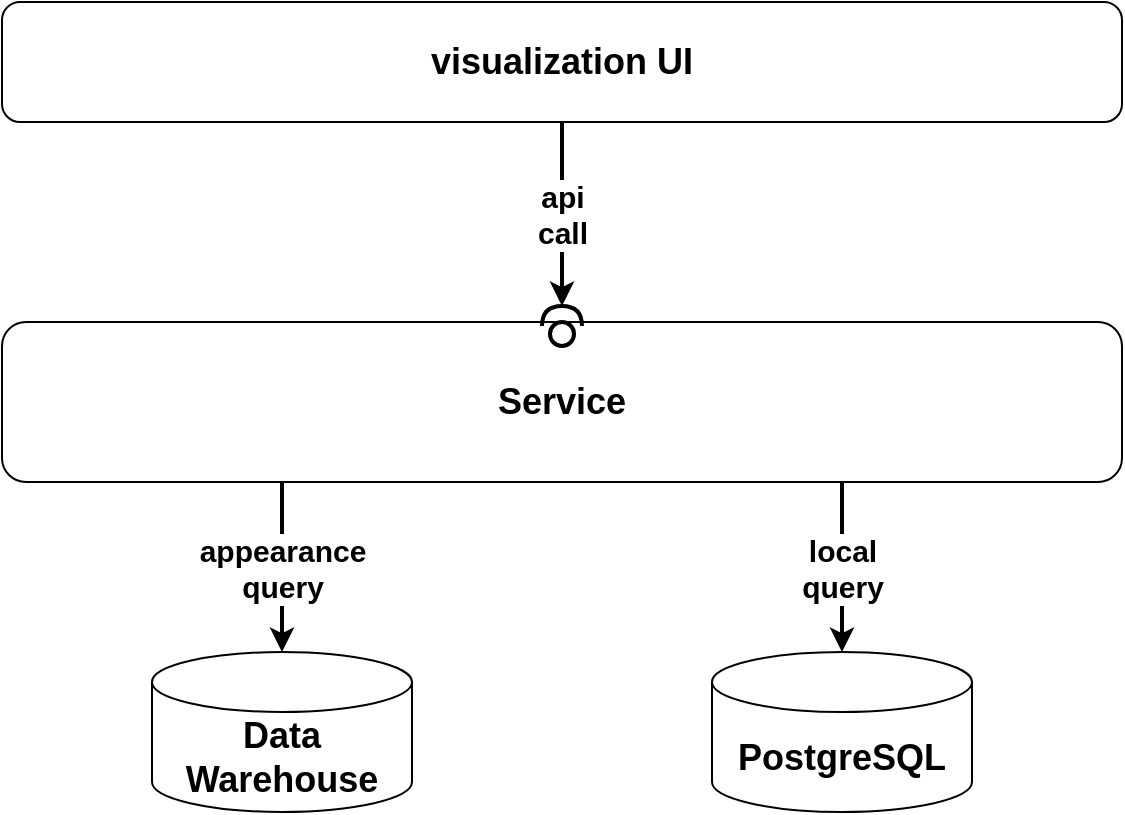 <mxfile version="24.5.1" type="github" pages="6">
  <diagram name="AloudData Architecture" id="Y1wMzlyQhokLqSUriz7b">
    <mxGraphModel dx="1434" dy="754" grid="1" gridSize="10" guides="1" tooltips="1" connect="1" arrows="1" fold="1" page="1" pageScale="1" pageWidth="827" pageHeight="1169" math="0" shadow="0">
      <root>
        <mxCell id="0" />
        <mxCell id="1" parent="0" />
        <mxCell id="FMhfe5v9gaE8zIb7SGGD-5" value="&lt;div&gt;local&lt;br&gt;&lt;/div&gt;&lt;div&gt;query&lt;/div&gt;" style="edgeStyle=orthogonalEdgeStyle;rounded=0;orthogonalLoop=1;jettySize=auto;html=1;exitX=0.75;exitY=1;exitDx=0;exitDy=0;fontSize=15;fontStyle=1;strokeWidth=2;" edge="1" parent="1" source="FMhfe5v9gaE8zIb7SGGD-1" target="FMhfe5v9gaE8zIb7SGGD-4">
          <mxGeometry relative="1" as="geometry" />
        </mxCell>
        <mxCell id="FMhfe5v9gaE8zIb7SGGD-7" value="&lt;div&gt;&lt;span data-slate-fragment=&quot;JTVCJTdCJTIydHlwZSUyMiUzQSUyMnBhcmFncmFwaCUyMiUyQyUyMmNoaWxkcmVuJTIyJTNBJTVCJTdCJTIyaWQlMjIlM0ElMjJ4QnZySkoxS3JCJTIyJTJDJTIycGFyYUlkeCUyMiUzQTAlMkMlMjJzcmMlMjIlM0ElMjJhcHBlYXJhbmNlJTIyJTJDJTIyZHN0JTIyJTNBJTIyJUU1JUE0JTk2JUU4JUIyJThDJTIyJTJDJTIybWV0YWRhdGElMjIlM0ElMjIlMjIlMkMlMjJtZXRhRGF0YSUyMiUzQSU1QiU1RCUyQyUyMnRleHQlMjIlM0ElMjJhcHBlYXJhbmNlJTIyJTdEJTVEJTdEJTVE&quot; style=&quot;white-space: pre;&quot;&gt;appearance&lt;/span&gt;&lt;/div&gt;&lt;div&gt;query&lt;/div&gt;" style="edgeStyle=orthogonalEdgeStyle;rounded=0;orthogonalLoop=1;jettySize=auto;html=1;exitX=0.25;exitY=1;exitDx=0;exitDy=0;fontSize=15;fontStyle=1;strokeWidth=2;" edge="1" parent="1" source="FMhfe5v9gaE8zIb7SGGD-1" target="FMhfe5v9gaE8zIb7SGGD-6">
          <mxGeometry relative="1" as="geometry" />
        </mxCell>
        <mxCell id="FMhfe5v9gaE8zIb7SGGD-1" value="Service" style="rounded=1;whiteSpace=wrap;html=1;fontSize=18;fontStyle=1" vertex="1" parent="1">
          <mxGeometry x="40" y="200" width="560" height="80" as="geometry" />
        </mxCell>
        <mxCell id="FMhfe5v9gaE8zIb7SGGD-3" value="&lt;div style=&quot;font-size: 15px;&quot;&gt;api&lt;/div&gt;&lt;div style=&quot;font-size: 15px;&quot;&gt;call&lt;br style=&quot;font-size: 15px;&quot;&gt;&lt;/div&gt;" style="edgeStyle=orthogonalEdgeStyle;rounded=0;orthogonalLoop=1;jettySize=auto;html=1;exitX=0.5;exitY=1;exitDx=0;exitDy=0;fontSize=15;fontStyle=1;strokeWidth=2;entryX=1;entryY=0.5;entryDx=0;entryDy=0;entryPerimeter=0;" edge="1" parent="1" source="FMhfe5v9gaE8zIb7SGGD-2" target="FMhfe5v9gaE8zIb7SGGD-11">
          <mxGeometry relative="1" as="geometry" />
        </mxCell>
        <mxCell id="FMhfe5v9gaE8zIb7SGGD-2" value="visualization UI" style="rounded=1;whiteSpace=wrap;html=1;fontSize=18;fontStyle=1" vertex="1" parent="1">
          <mxGeometry x="40" y="40" width="560" height="60" as="geometry" />
        </mxCell>
        <mxCell id="FMhfe5v9gaE8zIb7SGGD-4" value="PostgreSQL" style="shape=cylinder3;whiteSpace=wrap;html=1;boundedLbl=1;backgroundOutline=1;size=15;fontSize=18;fontStyle=1" vertex="1" parent="1">
          <mxGeometry x="395" y="365" width="130" height="80" as="geometry" />
        </mxCell>
        <mxCell id="FMhfe5v9gaE8zIb7SGGD-6" value="&lt;div&gt;Data&lt;/div&gt;&lt;div&gt;Warehouse&lt;/div&gt;" style="shape=cylinder3;whiteSpace=wrap;html=1;boundedLbl=1;backgroundOutline=1;size=15;fontSize=18;fontStyle=1" vertex="1" parent="1">
          <mxGeometry x="115" y="365" width="130" height="80" as="geometry" />
        </mxCell>
        <mxCell id="FMhfe5v9gaE8zIb7SGGD-11" value="" style="shape=providedRequiredInterface;html=1;verticalLabelPosition=bottom;sketch=0;rotation=-90;strokeWidth=2;" vertex="1" parent="1">
          <mxGeometry x="310" y="192" width="20" height="20" as="geometry" />
        </mxCell>
      </root>
    </mxGraphModel>
  </diagram>
  <diagram id="gpAQL1EI2oKj0jvnUkY6" name="for-apple">
    <mxGraphModel dx="2261" dy="754" grid="1" gridSize="10" guides="1" tooltips="1" connect="1" arrows="1" fold="1" page="1" pageScale="1" pageWidth="827" pageHeight="1169" math="0" shadow="0">
      <root>
        <mxCell id="0" />
        <mxCell id="1" parent="0" />
        <mxCell id="dRiBHSCzJZWea_XQq5pK-13" value="" style="rounded=0;whiteSpace=wrap;html=1;strokeWidth=2;" vertex="1" parent="1">
          <mxGeometry x="-89" y="430" width="360" height="150" as="geometry" />
        </mxCell>
        <mxCell id="dRiBHSCzJZWea_XQq5pK-1" value="&lt;div&gt;local&lt;br&gt;&lt;/div&gt;&lt;div&gt;query&lt;/div&gt;" style="edgeStyle=orthogonalEdgeStyle;rounded=0;orthogonalLoop=1;jettySize=auto;html=1;exitX=0.75;exitY=1;exitDx=0;exitDy=0;fontSize=15;fontStyle=1;strokeWidth=2;" edge="1" parent="1" source="dRiBHSCzJZWea_XQq5pK-3" target="dRiBHSCzJZWea_XQq5pK-6">
          <mxGeometry relative="1" as="geometry" />
        </mxCell>
        <mxCell id="dRiBHSCzJZWea_XQq5pK-2" value="&lt;div&gt;&lt;span data-slate-fragment=&quot;JTVCJTdCJTIydHlwZSUyMiUzQSUyMnBhcmFncmFwaCUyMiUyQyUyMmNoaWxkcmVuJTIyJTNBJTVCJTdCJTIyaWQlMjIlM0ElMjJ4QnZySkoxS3JCJTIyJTJDJTIycGFyYUlkeCUyMiUzQTAlMkMlMjJzcmMlMjIlM0ElMjJhcHBlYXJhbmNlJTIyJTJDJTIyZHN0JTIyJTNBJTIyJUU1JUE0JTk2JUU4JUIyJThDJTIyJTJDJTIybWV0YWRhdGElMjIlM0ElMjIlMjIlMkMlMjJtZXRhRGF0YSUyMiUzQSU1QiU1RCUyQyUyMnRleHQlMjIlM0ElMjJhcHBlYXJhbmNlJTIyJTdEJTVEJTdEJTVE&quot; style=&quot;white-space: pre;&quot;&gt;appearance&lt;/span&gt;&lt;/div&gt;&lt;div&gt;query&lt;/div&gt;" style="edgeStyle=orthogonalEdgeStyle;rounded=0;orthogonalLoop=1;jettySize=auto;html=1;exitX=0.25;exitY=1;exitDx=0;exitDy=0;fontSize=15;fontStyle=1;strokeWidth=2;entryX=0.5;entryY=0;entryDx=0;entryDy=0;" edge="1" parent="1" source="dRiBHSCzJZWea_XQq5pK-3" target="dRiBHSCzJZWea_XQq5pK-14">
          <mxGeometry relative="1" as="geometry" />
        </mxCell>
        <mxCell id="dRiBHSCzJZWea_XQq5pK-3" value="Service" style="rounded=1;whiteSpace=wrap;html=1;fontSize=18;fontStyle=1;strokeWidth=2;" vertex="1" parent="1">
          <mxGeometry x="-95" y="200" width="740" height="80" as="geometry" />
        </mxCell>
        <mxCell id="dRiBHSCzJZWea_XQq5pK-4" value="&lt;div style=&quot;font-size: 15px;&quot;&gt;api&lt;/div&gt;&lt;div style=&quot;font-size: 15px;&quot;&gt;call&lt;br style=&quot;font-size: 15px;&quot;&gt;&lt;/div&gt;" style="edgeStyle=isometricEdgeStyle;rounded=0;orthogonalLoop=1;jettySize=auto;html=1;exitX=0.5;exitY=1;exitDx=0;exitDy=0;fontSize=15;fontStyle=1;strokeWidth=2;entryX=1;entryY=0.5;entryDx=0;entryDy=0;entryPerimeter=0;elbow=vertical;" edge="1" parent="1" source="dRiBHSCzJZWea_XQq5pK-5" target="dRiBHSCzJZWea_XQq5pK-8">
          <mxGeometry relative="1" as="geometry" />
        </mxCell>
        <mxCell id="dRiBHSCzJZWea_XQq5pK-5" value="AloudData Visualization UI" style="rounded=1;whiteSpace=wrap;html=1;fontSize=18;fontStyle=1;strokeWidth=2;" vertex="1" parent="1">
          <mxGeometry x="-95" y="40" width="335" height="60" as="geometry" />
        </mxCell>
        <mxCell id="dRiBHSCzJZWea_XQq5pK-6" value="PostgreSQL" style="shape=cylinder3;whiteSpace=wrap;html=1;boundedLbl=1;backgroundOutline=1;size=15;fontSize=18;fontStyle=1;strokeWidth=2;" vertex="1" parent="1">
          <mxGeometry x="407" y="489" width="108" height="80" as="geometry" />
        </mxCell>
        <mxCell id="dRiBHSCzJZWea_XQq5pK-7" value="Doris" style="shape=cylinder3;whiteSpace=wrap;html=1;boundedLbl=1;backgroundOutline=1;size=15;fontSize=18;fontStyle=1;strokeWidth=2;" vertex="1" parent="1">
          <mxGeometry x="37" y="489" width="108" height="80" as="geometry" />
        </mxCell>
        <mxCell id="dRiBHSCzJZWea_XQq5pK-8" value="" style="shape=providedRequiredInterface;html=1;verticalLabelPosition=bottom;sketch=0;rotation=-90;strokeWidth=2;" vertex="1" parent="1">
          <mxGeometry x="270" y="192" width="20" height="20" as="geometry" />
        </mxCell>
        <mxCell id="dRiBHSCzJZWea_XQq5pK-9" value="Apple BBI Visualization UI" style="rounded=1;whiteSpace=wrap;html=1;fontSize=18;fontStyle=1;strokeWidth=2;" vertex="1" parent="1">
          <mxGeometry x="310" y="40" width="335" height="60" as="geometry" />
        </mxCell>
        <mxCell id="dRiBHSCzJZWea_XQq5pK-10" value="&lt;div style=&quot;font-size: 15px;&quot;&gt;api&lt;/div&gt;&lt;div style=&quot;font-size: 15px;&quot;&gt;call&lt;br style=&quot;font-size: 15px;&quot;&gt;&lt;/div&gt;" style="rounded=0;orthogonalLoop=1;jettySize=auto;html=1;exitX=0.5;exitY=1;exitDx=0;exitDy=0;entryX=1;entryY=0.5;entryDx=0;entryDy=0;entryPerimeter=0;fontSize=15;fontStyle=1;strokeWidth=2;edgeStyle=isometricEdgeStyle;" edge="1" parent="1" source="dRiBHSCzJZWea_XQq5pK-9" target="dRiBHSCzJZWea_XQq5pK-8">
          <mxGeometry relative="1" as="geometry" />
        </mxCell>
        <mxCell id="dRiBHSCzJZWea_XQq5pK-11" value="&lt;div&gt;ADB-&lt;/div&gt;&lt;div&gt;MySQL&lt;br&gt;&lt;/div&gt;" style="shape=cylinder3;whiteSpace=wrap;html=1;boundedLbl=1;backgroundOutline=1;size=15;fontSize=18;fontStyle=1;strokeWidth=2;" vertex="1" parent="1">
          <mxGeometry x="154" y="489" width="108" height="80" as="geometry" />
        </mxCell>
        <mxCell id="dRiBHSCzJZWea_XQq5pK-12" value="Hive" style="shape=cylinder3;whiteSpace=wrap;html=1;boundedLbl=1;backgroundOutline=1;size=15;fontSize=18;fontStyle=1;strokeWidth=2;" vertex="1" parent="1">
          <mxGeometry x="-80" y="489" width="108" height="80" as="geometry" />
        </mxCell>
        <mxCell id="dRiBHSCzJZWea_XQq5pK-14" value="Data Warehouse" style="rounded=0;whiteSpace=wrap;html=1;strokeWidth=2;fontSize=18;fontStyle=1" vertex="1" parent="1">
          <mxGeometry x="-89" y="430" width="360" height="40" as="geometry" />
        </mxCell>
      </root>
    </mxGraphModel>
  </diagram>
  <diagram id="wJyzd0cyZNhor02n0_BP" name="business-architecture">
    <mxGraphModel dx="2514" dy="2056" grid="1" gridSize="10" guides="1" tooltips="1" connect="1" arrows="1" fold="1" page="1" pageScale="1" pageWidth="827" pageHeight="1169" math="0" shadow="0">
      <root>
        <mxCell id="0" />
        <mxCell id="1" parent="0" />
        <mxCell id="VfAITodiY_IkIiJzmOLr-15" value="&lt;div&gt;Data Warehouse&lt;/div&gt;&lt;div&gt;&lt;br&gt;&lt;/div&gt;&lt;div&gt;&lt;br&gt;&lt;/div&gt;&lt;div&gt;&lt;br&gt;&lt;/div&gt;&lt;div&gt;&lt;br&gt;&lt;/div&gt;" style="rounded=1;whiteSpace=wrap;html=1;fontSize=20;fontStyle=1;strokeWidth=2;" vertex="1" parent="1">
          <mxGeometry y="510" width="1200" height="150" as="geometry" />
        </mxCell>
        <mxCell id="VfAITodiY_IkIiJzmOLr-1" value="&lt;div style=&quot;font-size: 18px;&quot;&gt;ODS&lt;/div&gt;" style="rounded=1;whiteSpace=wrap;html=1;fontStyle=1;fontSize=18;strokeWidth=2;" vertex="1" parent="1">
          <mxGeometry x="10" y="574" width="240" height="60" as="geometry" />
        </mxCell>
        <mxCell id="VfAITodiY_IkIiJzmOLr-2" value="DWD" style="rounded=1;whiteSpace=wrap;html=1;fontStyle=1;fontSize=18;strokeWidth=2;" vertex="1" parent="1">
          <mxGeometry x="323" y="574" width="240" height="60" as="geometry" />
        </mxCell>
        <mxCell id="VfAITodiY_IkIiJzmOLr-3" value="DIM" style="rounded=1;whiteSpace=wrap;html=1;fontStyle=1;fontSize=18;strokeWidth=2;" vertex="1" parent="1">
          <mxGeometry x="637" y="574" width="240" height="60" as="geometry" />
        </mxCell>
        <mxCell id="VfAITodiY_IkIiJzmOLr-4" value="ADS" style="rounded=1;whiteSpace=wrap;html=1;fontStyle=1;fontSize=18;strokeWidth=2;" vertex="1" parent="1">
          <mxGeometry x="950" y="574" width="240" height="60" as="geometry" />
        </mxCell>
        <mxCell id="VfAITodiY_IkIiJzmOLr-16" style="edgeStyle=orthogonalEdgeStyle;rounded=0;orthogonalLoop=1;jettySize=auto;html=1;exitX=0.5;exitY=1;exitDx=0;exitDy=0;strokeWidth=2;" edge="1" parent="1" source="VfAITodiY_IkIiJzmOLr-5" target="VfAITodiY_IkIiJzmOLr-15">
          <mxGeometry relative="1" as="geometry" />
        </mxCell>
        <mxCell id="VfAITodiY_IkIiJzmOLr-5" value="&lt;div&gt;指标平台&lt;/div&gt;&lt;div&gt;&lt;br&gt;&lt;/div&gt;&lt;div&gt;&lt;br&gt;&lt;/div&gt;&lt;div&gt;&lt;br&gt;&lt;/div&gt;&lt;div&gt;&lt;br&gt;&lt;/div&gt;&lt;div&gt;&lt;br&gt;&lt;/div&gt;&lt;div&gt;&lt;br&gt;&lt;/div&gt;&lt;div&gt;&lt;br&gt;&lt;/div&gt;&lt;div&gt;&lt;br&gt;&lt;/div&gt;&lt;div&gt;&lt;br&gt;&lt;/div&gt;&lt;div&gt;&lt;br&gt;&lt;/div&gt;&lt;div&gt;&lt;br&gt;&lt;/div&gt;" style="rounded=1;whiteSpace=wrap;html=1;fontSize=20;fontStyle=1;strokeWidth=2;" vertex="1" parent="1">
          <mxGeometry y="160" width="1200" height="300" as="geometry" />
        </mxCell>
        <mxCell id="VfAITodiY_IkIiJzmOLr-17" style="edgeStyle=orthogonalEdgeStyle;rounded=0;orthogonalLoop=1;jettySize=auto;html=1;exitX=0.25;exitY=0.031;exitDx=0;exitDy=0;exitPerimeter=0;entryX=0.504;entryY=0.997;entryDx=0;entryDy=0;entryPerimeter=0;strokeWidth=2;" edge="1" parent="1" source="VfAITodiY_IkIiJzmOLr-6" target="VfAITodiY_IkIiJzmOLr-7">
          <mxGeometry relative="1" as="geometry" />
        </mxCell>
        <mxCell id="VfAITodiY_IkIiJzmOLr-19" style="edgeStyle=orthogonalEdgeStyle;rounded=0;orthogonalLoop=1;jettySize=auto;html=1;exitX=0.75;exitY=0;exitDx=0;exitDy=0;entryX=0.756;entryY=0.982;entryDx=0;entryDy=0;entryPerimeter=0;strokeWidth=2;" edge="1" parent="1" source="VfAITodiY_IkIiJzmOLr-6" target="VfAITodiY_IkIiJzmOLr-8">
          <mxGeometry relative="1" as="geometry" />
        </mxCell>
        <mxCell id="VfAITodiY_IkIiJzmOLr-6" value="原子指标" style="rounded=1;whiteSpace=wrap;html=1;fontStyle=1;fontSize=18;strokeWidth=2;" vertex="1" parent="1">
          <mxGeometry x="40" y="384" width="1130" height="60" as="geometry" />
        </mxCell>
        <mxCell id="VfAITodiY_IkIiJzmOLr-18" style="edgeStyle=orthogonalEdgeStyle;rounded=0;orthogonalLoop=1;jettySize=auto;html=1;exitX=0.5;exitY=0;exitDx=0;exitDy=0;entryX=0.25;entryY=1;entryDx=0;entryDy=0;strokeWidth=2;" edge="1" parent="1" source="VfAITodiY_IkIiJzmOLr-7" target="VfAITodiY_IkIiJzmOLr-8">
          <mxGeometry relative="1" as="geometry" />
        </mxCell>
        <mxCell id="VfAITodiY_IkIiJzmOLr-7" value="衍生指标" style="rounded=1;whiteSpace=wrap;html=1;fontStyle=1;fontSize=18;strokeWidth=2;" vertex="1" parent="1">
          <mxGeometry x="40" y="293" width="560" height="60" as="geometry" />
        </mxCell>
        <mxCell id="VfAITodiY_IkIiJzmOLr-8" value="复合指标" style="rounded=1;whiteSpace=wrap;html=1;fontStyle=1;fontSize=18;strokeWidth=2;" vertex="1" parent="1">
          <mxGeometry x="40" y="204" width="1120" height="60" as="geometry" />
        </mxCell>
        <mxCell id="VfAITodiY_IkIiJzmOLr-9" value="" style="shape=providedRequiredInterface;html=1;verticalLabelPosition=bottom;sketch=0;fontStyle=1;strokeWidth=2;rotation=-90;" vertex="1" parent="1">
          <mxGeometry x="900" y="150" width="20" height="20" as="geometry" />
        </mxCell>
        <mxCell id="VfAITodiY_IkIiJzmOLr-14" style="edgeStyle=orthogonalEdgeStyle;rounded=0;orthogonalLoop=1;jettySize=auto;html=1;exitX=0.75;exitY=1;exitDx=0;exitDy=0;entryX=0.406;entryY=-0.002;entryDx=0;entryDy=0;entryPerimeter=0;strokeWidth=2;" edge="1" parent="1" source="VfAITodiY_IkIiJzmOLr-10" target="VfAITodiY_IkIiJzmOLr-5">
          <mxGeometry relative="1" as="geometry">
            <mxPoint x="290" y="150" as="targetPoint" />
          </mxGeometry>
        </mxCell>
        <mxCell id="VfAITodiY_IkIiJzmOLr-30" style="edgeStyle=orthogonalEdgeStyle;rounded=0;orthogonalLoop=1;jettySize=auto;html=1;exitX=0.25;exitY=1;exitDx=0;exitDy=0;strokeWidth=2;" edge="1" parent="1" source="VfAITodiY_IkIiJzmOLr-10" target="VfAITodiY_IkIiJzmOLr-25">
          <mxGeometry relative="1" as="geometry" />
        </mxCell>
        <mxCell id="VfAITodiY_IkIiJzmOLr-10" value="数据开发一体化工作台" style="rounded=1;whiteSpace=wrap;html=1;fontSize=18;fontStyle=1;strokeWidth=2;" vertex="1" parent="1">
          <mxGeometry x="-210" y="40" width="790" height="60" as="geometry" />
        </mxCell>
        <mxCell id="VfAITodiY_IkIiJzmOLr-11" value="BBI可视化" style="rounded=1;whiteSpace=wrap;html=1;fontSize=18;fontStyle=1;strokeWidth=2;" vertex="1" parent="1">
          <mxGeometry x="620" y="40" width="580" height="60" as="geometry" />
        </mxCell>
        <mxCell id="VfAITodiY_IkIiJzmOLr-12" style="edgeStyle=orthogonalEdgeStyle;rounded=0;orthogonalLoop=1;jettySize=auto;html=1;exitX=0.5;exitY=1;exitDx=0;exitDy=0;entryX=1;entryY=0.5;entryDx=0;entryDy=0;entryPerimeter=0;strokeWidth=2;" edge="1" parent="1" source="VfAITodiY_IkIiJzmOLr-11" target="VfAITodiY_IkIiJzmOLr-9">
          <mxGeometry relative="1" as="geometry" />
        </mxCell>
        <mxCell id="VfAITodiY_IkIiJzmOLr-20" value="data api" style="text;html=1;align=center;verticalAlign=middle;whiteSpace=wrap;rounded=0;fontStyle=1;fontSize=15;" vertex="1" parent="1">
          <mxGeometry x="880" y="160" width="60" height="30" as="geometry" />
        </mxCell>
        <mxCell id="VfAITodiY_IkIiJzmOLr-22" value="定义原子指标" style="edgeStyle=orthogonalEdgeStyle;rounded=0;orthogonalLoop=1;jettySize=auto;html=1;entryX=0.25;entryY=0;entryDx=0;entryDy=0;strokeWidth=2;exitX=0.5;exitY=1;exitDx=0;exitDy=0;exitPerimeter=0;fontSize=15;fontStyle=1" edge="1" parent="1" source="G3Ur4w1Gr9v_9iZcCO-U-4" target="VfAITodiY_IkIiJzmOLr-10">
          <mxGeometry relative="1" as="geometry" />
        </mxCell>
        <mxCell id="VfAITodiY_IkIiJzmOLr-24" value="使用data api" style="edgeStyle=orthogonalEdgeStyle;rounded=0;orthogonalLoop=1;jettySize=auto;html=1;strokeWidth=2;fontSize=15;fontStyle=1" edge="1" parent="1" source="VfAITodiY_IkIiJzmOLr-23" target="VfAITodiY_IkIiJzmOLr-11">
          <mxGeometry relative="1" as="geometry">
            <Array as="points">
              <mxPoint x="910" y="-10" />
              <mxPoint x="910" y="-10" />
            </Array>
          </mxGeometry>
        </mxCell>
        <mxCell id="VfAITodiY_IkIiJzmOLr-23" value="" style="html=1;verticalLabelPosition=bottom;align=center;labelBackgroundColor=#ffffff;verticalAlign=top;strokeWidth=2;strokeColor=#0080F0;shadow=0;dashed=0;shape=mxgraph.ios7.icons.user;fontSize=15;fontStyle=1" vertex="1" parent="1">
          <mxGeometry x="885" y="-100" width="50" height="50" as="geometry" />
        </mxCell>
        <mxCell id="VfAITodiY_IkIiJzmOLr-25" value="&lt;div&gt;治理平台&lt;/div&gt;&lt;div&gt;&lt;br&gt;&lt;/div&gt;&lt;div&gt;&lt;br&gt;&lt;/div&gt;&lt;div&gt;&lt;br&gt;&lt;/div&gt;&lt;div&gt;&lt;br&gt;&lt;/div&gt;&lt;div&gt;&lt;br&gt;&lt;/div&gt;&lt;div&gt;&lt;br&gt;&lt;/div&gt;&lt;div&gt;&lt;br&gt;&lt;/div&gt;&lt;div&gt;&lt;br&gt;&lt;/div&gt;&lt;div&gt;&lt;br&gt;&lt;/div&gt;&lt;div&gt;&lt;br&gt;&lt;/div&gt;&lt;div&gt;&lt;br&gt;&lt;/div&gt;&lt;div&gt;&lt;br&gt;&lt;/div&gt;&lt;div&gt;&lt;br&gt;&lt;/div&gt;&lt;div&gt;&lt;br&gt;&lt;/div&gt;&lt;div&gt;&lt;br&gt;&lt;/div&gt;&lt;div&gt;&lt;br&gt;&lt;/div&gt;&lt;div&gt;&lt;br&gt;&lt;/div&gt;&lt;div&gt;&lt;br&gt;&lt;/div&gt;" style="rounded=1;whiteSpace=wrap;html=1;fontSize=20;fontStyle=1;strokeWidth=2;" vertex="1" parent="1">
          <mxGeometry x="-210" y="160" width="190" height="500" as="geometry" />
        </mxCell>
        <mxCell id="VfAITodiY_IkIiJzmOLr-26" value="数据血缘" style="rounded=1;whiteSpace=wrap;html=1;fontSize=18;fontStyle=1;strokeWidth=2;" vertex="1" parent="1">
          <mxGeometry x="-175" y="220" width="120" height="60" as="geometry" />
        </mxCell>
        <mxCell id="VfAITodiY_IkIiJzmOLr-27" value="工作流审批" style="rounded=1;whiteSpace=wrap;html=1;fontSize=18;fontStyle=1;strokeWidth=2;" vertex="1" parent="1">
          <mxGeometry x="-175" y="311" width="120" height="60" as="geometry" />
        </mxCell>
        <mxCell id="VfAITodiY_IkIiJzmOLr-29" value="" style="edgeStyle=orthogonalEdgeStyle;rounded=0;orthogonalLoop=1;jettySize=auto;html=1;entryX=0.75;entryY=0;entryDx=0;entryDy=0;strokeWidth=2;exitX=0.5;exitY=1;exitDx=0;exitDy=0;exitPerimeter=0;" edge="1" parent="1" source="G3Ur4w1Gr9v_9iZcCO-U-12" target="VfAITodiY_IkIiJzmOLr-10">
          <mxGeometry relative="1" as="geometry" />
        </mxCell>
        <mxCell id="VfAITodiY_IkIiJzmOLr-31" value="定义衍生指标/复合指标" style="edgeLabel;html=1;align=center;verticalAlign=middle;resizable=0;points=[];fontSize=15;fontStyle=1" vertex="1" connectable="0" parent="VfAITodiY_IkIiJzmOLr-29">
          <mxGeometry x="0.19" y="3" relative="1" as="geometry">
            <mxPoint x="-3" y="-13" as="offset" />
          </mxGeometry>
        </mxCell>
        <mxCell id="At_0TRmNtGW6LftpuIEq-1" value="监控" style="rounded=1;whiteSpace=wrap;html=1;fontSize=18;fontStyle=1;strokeWidth=2;" vertex="1" parent="1">
          <mxGeometry x="-175" y="402" width="120" height="60" as="geometry" />
        </mxCell>
        <mxCell id="G3Ur4w1Gr9v_9iZcCO-U-1" value="质量管理" style="rounded=1;whiteSpace=wrap;html=1;fontSize=18;fontStyle=1;strokeWidth=2;" vertex="1" parent="1">
          <mxGeometry x="-175" y="584" width="120" height="60" as="geometry" />
        </mxCell>
        <mxCell id="G3Ur4w1Gr9v_9iZcCO-U-2" value="服务治理" style="rounded=1;whiteSpace=wrap;html=1;fontSize=18;fontStyle=1;strokeWidth=2;" vertex="1" parent="1">
          <mxGeometry x="-175" y="493" width="120" height="60" as="geometry" />
        </mxCell>
        <mxCell id="G3Ur4w1Gr9v_9iZcCO-U-4" value="" style="verticalLabelPosition=bottom;html=1;verticalAlign=top;align=center;strokeColor=none;fillColor=#00BEF2;shape=mxgraph.azure.user;" vertex="1" parent="1">
          <mxGeometry x="-37.5" y="-110" width="47.5" height="50" as="geometry" />
        </mxCell>
        <mxCell id="G3Ur4w1Gr9v_9iZcCO-U-7" value="BA" style="text;html=1;align=center;verticalAlign=middle;whiteSpace=wrap;rounded=0;fontSize=15;fontStyle=1" vertex="1" parent="1">
          <mxGeometry x="16.25" y="-90" width="23.75" height="30" as="geometry" />
        </mxCell>
        <mxCell id="G3Ur4w1Gr9v_9iZcCO-U-8" value="前端工程师" style="text;html=1;align=left;verticalAlign=middle;whiteSpace=wrap;rounded=0;fontSize=15;fontStyle=1" vertex="1" parent="1">
          <mxGeometry x="935" y="-90" width="85" height="30" as="geometry" />
        </mxCell>
        <mxCell id="G3Ur4w1Gr9v_9iZcCO-U-10" value="&lt;div&gt;BA/Developer/&lt;/div&gt;&lt;div&gt;DA&lt;/div&gt;" style="text;html=1;align=left;verticalAlign=middle;whiteSpace=wrap;rounded=0;fontSize=15;fontStyle=1" vertex="1" parent="1">
          <mxGeometry x="407" y="-90" width="93" height="30" as="geometry" />
        </mxCell>
        <mxCell id="G3Ur4w1Gr9v_9iZcCO-U-12" value="" style="sketch=0;pointerEvents=1;shadow=0;dashed=0;html=1;strokeColor=none;labelPosition=center;verticalLabelPosition=bottom;verticalAlign=top;align=center;fillColor=#505050;shape=mxgraph.mscae.intune.user_group" vertex="1" parent="1">
          <mxGeometry x="357" y="-97" width="50" height="45" as="geometry" />
        </mxCell>
      </root>
    </mxGraphModel>
  </diagram>
  <diagram id="-vtlbkZHjJ8eP5Rtmcno" name="system-architecture">
    <mxGraphModel grid="1" page="1" gridSize="10" guides="1" tooltips="1" connect="1" arrows="1" fold="1" pageScale="1" pageWidth="827" pageHeight="1169" math="0" shadow="0">
      <root>
        <mxCell id="0" />
        <mxCell id="1" parent="0" />
        <mxCell id="XqlFGHRIySbUDR5XRxLz-1" value="&lt;div style=&quot;font-size: 20px;&quot;&gt;指标平台&lt;/div&gt;&lt;div style=&quot;font-size: 20px;&quot;&gt;&lt;br style=&quot;font-size: 20px;&quot;&gt;&lt;/div&gt;&lt;div style=&quot;font-size: 20px;&quot;&gt;&lt;br style=&quot;font-size: 20px;&quot;&gt;&lt;/div&gt;&lt;div style=&quot;font-size: 20px;&quot;&gt;&lt;br&gt;&lt;/div&gt;&lt;div style=&quot;font-size: 20px;&quot;&gt;&lt;br&gt;&lt;/div&gt;&lt;div style=&quot;font-size: 20px;&quot;&gt;&lt;br&gt;&lt;/div&gt;&lt;div style=&quot;font-size: 20px;&quot;&gt;&lt;br&gt;&lt;/div&gt;&lt;div style=&quot;font-size: 20px;&quot;&gt;&lt;br&gt;&lt;/div&gt;&lt;div style=&quot;font-size: 20px;&quot;&gt;&lt;br&gt;&lt;/div&gt;&lt;div style=&quot;font-size: 20px;&quot;&gt;&lt;br style=&quot;font-size: 20px;&quot;&gt;&lt;/div&gt;" style="rounded=0;whiteSpace=wrap;html=1;strokeWidth=2;dashed=1;fontSize=20;fontStyle=1" vertex="1" parent="1">
          <mxGeometry y="80" width="880" height="270" as="geometry" />
        </mxCell>
        <mxCell id="XqlFGHRIySbUDR5XRxLz-2" value="&lt;div&gt;Data Warehouse&lt;br&gt;&lt;/div&gt;&lt;div&gt;&lt;br&gt;&lt;/div&gt;&lt;div&gt;&lt;br&gt;&lt;/div&gt;&lt;div&gt;&lt;br&gt;&lt;/div&gt;&lt;div&gt;&lt;br&gt;&lt;/div&gt;&lt;div&gt;&lt;br&gt;&lt;/div&gt;" style="rounded=0;whiteSpace=wrap;html=1;strokeWidth=2;dashed=1;fontSize=20;fontStyle=1" vertex="1" parent="1">
          <mxGeometry y="400" width="510" height="160" as="geometry" />
        </mxCell>
        <mxCell id="XqlFGHRIySbUDR5XRxLz-3" value="&lt;div&gt;DB&lt;/div&gt;&lt;div&gt;&lt;br&gt;&lt;/div&gt;&lt;div&gt;&lt;br&gt;&lt;/div&gt;&lt;div&gt;&lt;br&gt;&lt;/div&gt;&lt;div&gt;&lt;br&gt;&lt;/div&gt;&lt;div&gt;&lt;br&gt;&lt;/div&gt;" style="rounded=0;whiteSpace=wrap;html=1;strokeWidth=2;dashed=1;fontSize=20;fontStyle=1" vertex="1" parent="1">
          <mxGeometry x="520" y="400" width="280" height="160" as="geometry" />
        </mxCell>
        <mxCell id="XqlFGHRIySbUDR5XRxLz-4" value="MySQL-Master" style="strokeWidth=2;html=1;shape=mxgraph.flowchart.database;whiteSpace=wrap;fontSize=15;fontStyle=1" vertex="1" parent="1">
          <mxGeometry x="530" y="460" width="122" height="80" as="geometry" />
        </mxCell>
        <mxCell id="XqlFGHRIySbUDR5XRxLz-5" value="FE-Leader" style="rounded=1;whiteSpace=wrap;html=1;strokeWidth=2;fontSize=15;fontStyle=1" vertex="1" parent="1">
          <mxGeometry x="10" y="452" width="150" height="40" as="geometry" />
        </mxCell>
        <mxCell id="XqlFGHRIySbUDR5XRxLz-6" value="FE-Follower" style="rounded=1;whiteSpace=wrap;html=1;strokeWidth=2;fontSize=15;fontStyle=1" vertex="1" parent="1">
          <mxGeometry x="180" y="452" width="150" height="40" as="geometry" />
        </mxCell>
        <mxCell id="XqlFGHRIySbUDR5XRxLz-7" value="FE-Follower" style="rounded=1;whiteSpace=wrap;html=1;strokeWidth=2;fontSize=15;fontStyle=1" vertex="1" parent="1">
          <mxGeometry x="350" y="452" width="150" height="40" as="geometry" />
        </mxCell>
        <mxCell id="XqlFGHRIySbUDR5XRxLz-8" value="BE" style="rounded=1;whiteSpace=wrap;html=1;strokeWidth=2;fontSize=15;fontStyle=1" vertex="1" parent="1">
          <mxGeometry x="10" y="510" width="150" height="40" as="geometry" />
        </mxCell>
        <mxCell id="XqlFGHRIySbUDR5XRxLz-9" value="BE" style="rounded=1;whiteSpace=wrap;html=1;strokeWidth=2;fontSize=15;fontStyle=1" vertex="1" parent="1">
          <mxGeometry x="180" y="510" width="150" height="40" as="geometry" />
        </mxCell>
        <mxCell id="XqlFGHRIySbUDR5XRxLz-10" value="BE" style="rounded=1;whiteSpace=wrap;html=1;strokeWidth=2;fontSize=15;fontStyle=1" vertex="1" parent="1">
          <mxGeometry x="350" y="510" width="150" height="40" as="geometry" />
        </mxCell>
        <mxCell id="XqlFGHRIySbUDR5XRxLz-11" value="MySQL-Slave" style="strokeWidth=2;html=1;shape=mxgraph.flowchart.database;whiteSpace=wrap;fontSize=15;fontStyle=1" vertex="1" parent="1">
          <mxGeometry x="670" y="460" width="122" height="80" as="geometry" />
        </mxCell>
        <mxCell id="XqlFGHRIySbUDR5XRxLz-12" value="&lt;div&gt;治理平台&lt;/div&gt;&lt;div&gt;&lt;br&gt;&lt;/div&gt;&lt;div&gt;&lt;br&gt;&lt;/div&gt;&lt;div&gt;&lt;br&gt;&lt;/div&gt;&lt;div&gt;&lt;br&gt;&lt;/div&gt;&lt;div&gt;&lt;br&gt;&lt;/div&gt;&lt;div&gt;&lt;br&gt;&lt;/div&gt;&lt;div&gt;&lt;br&gt;&lt;/div&gt;&lt;div&gt;&lt;br&gt;&lt;/div&gt;&lt;div&gt;&lt;br&gt;&lt;/div&gt;&lt;div&gt;&lt;br&gt;&lt;/div&gt;&lt;div&gt;&lt;br&gt;&lt;/div&gt;&lt;div&gt;&lt;br&gt;&lt;/div&gt;&lt;div&gt;&lt;br&gt;&lt;/div&gt;&lt;div&gt;&lt;br&gt;&lt;/div&gt;&lt;div&gt;&lt;br&gt;&lt;/div&gt;&lt;div style=&quot;font-size: 20px;&quot;&gt;&lt;br style=&quot;font-size: 20px;&quot;&gt;&lt;/div&gt;&lt;div style=&quot;font-size: 20px;&quot;&gt;&lt;br style=&quot;font-size: 20px;&quot;&gt;&lt;/div&gt;&lt;div style=&quot;font-size: 20px;&quot;&gt;&lt;br style=&quot;font-size: 20px;&quot;&gt;&lt;/div&gt;" style="rounded=0;whiteSpace=wrap;html=1;strokeWidth=2;dashed=1;fontSize=20;fontStyle=1" vertex="1" parent="1">
          <mxGeometry x="-232" y="80" width="172" height="480" as="geometry" />
        </mxCell>
        <mxCell id="XqlFGHRIySbUDR5XRxLz-13" value="监控告警" style="rounded=1;whiteSpace=wrap;html=1;strokeWidth=2;fontSize=15;fontStyle=1" vertex="1" parent="1">
          <mxGeometry x="-222" y="140" width="150" height="50" as="geometry" />
        </mxCell>
        <mxCell id="XqlFGHRIySbUDR5XRxLz-14" value="数据血缘" style="rounded=1;whiteSpace=wrap;html=1;strokeWidth=2;fontSize=15;fontStyle=1" vertex="1" parent="1">
          <mxGeometry x="-222" y="257" width="150" height="50" as="geometry" />
        </mxCell>
        <mxCell id="XqlFGHRIySbUDR5XRxLz-15" value="服务治理" style="rounded=1;whiteSpace=wrap;html=1;strokeWidth=2;fontSize=15;fontStyle=1" vertex="1" parent="1">
          <mxGeometry x="-222" y="373" width="150" height="50" as="geometry" />
        </mxCell>
        <mxCell id="XqlFGHRIySbUDR5XRxLz-16" value="质量管理" style="rounded=1;whiteSpace=wrap;html=1;strokeWidth=2;fontSize=15;fontStyle=1" vertex="1" parent="1">
          <mxGeometry x="-222" y="490" width="150" height="50" as="geometry" />
        </mxCell>
        <mxCell id="XqlFGHRIySbUDR5XRxLz-17" value="" style="html=1;shadow=0;dashed=0;align=center;verticalAlign=middle;shape=mxgraph.arrows2.twoWayArrow;dy=0.77;dx=14.25;rotation=90;strokeWidth=2;" vertex="1" parent="1">
          <mxGeometry x="226.75" y="372" width="36.25" height="16.25" as="geometry" />
        </mxCell>
        <mxCell id="XqlFGHRIySbUDR5XRxLz-18" value="" style="html=1;shadow=0;dashed=0;align=center;verticalAlign=middle;shape=mxgraph.arrows2.twoWayArrow;dy=0.77;dx=14.25;rotation=90;strokeWidth=2;" vertex="1" parent="1">
          <mxGeometry x="633.75" y="372" width="36.25" height="16.25" as="geometry" />
        </mxCell>
        <mxCell id="XqlFGHRIySbUDR5XRxLz-19" value="" style="html=1;shadow=0;dashed=0;align=center;verticalAlign=middle;shape=mxgraph.arrows2.twoWayArrow;dy=0.77;dx=14.25;rotation=-180;strokeWidth=2;" vertex="1" parent="1">
          <mxGeometry x="-50" y="463.87" width="36.25" height="16.25" as="geometry" />
        </mxCell>
        <mxCell id="XqlFGHRIySbUDR5XRxLz-20" value="" style="html=1;shadow=0;dashed=0;align=center;verticalAlign=middle;shape=mxgraph.arrows2.twoWayArrow;dy=0.77;dx=14.25;rotation=-180;strokeWidth=2;" vertex="1" parent="1">
          <mxGeometry x="-50" y="239.87" width="36.25" height="16.25" as="geometry" />
        </mxCell>
        <mxCell id="XqlFGHRIySbUDR5XRxLz-21" style="edgeStyle=orthogonalEdgeStyle;rounded=0;orthogonalLoop=1;jettySize=auto;html=1;exitX=0.122;exitY=1.001;exitDx=0;exitDy=0;entryX=0.488;entryY=-0.002;entryDx=0;entryDy=0;strokeWidth=2;exitPerimeter=0;entryPerimeter=0;" edge="1" parent="1" source="XqlFGHRIySbUDR5XRxLz-22" target="XqlFGHRIySbUDR5XRxLz-12">
          <mxGeometry relative="1" as="geometry" />
        </mxCell>
        <mxCell id="XqlFGHRIySbUDR5XRxLz-22" value="&lt;div&gt;一体化工作平台&lt;/div&gt;&lt;div&gt;&lt;br&gt;&lt;/div&gt;&lt;div&gt;&lt;br&gt;&lt;/div&gt;&lt;div&gt;&lt;br&gt;&lt;/div&gt;" style="rounded=0;whiteSpace=wrap;html=1;strokeWidth=2;dashed=1;fontSize=20;fontStyle=1" vertex="1" parent="1">
          <mxGeometry x="-232" y="-104" width="742" height="120" as="geometry" />
        </mxCell>
        <mxCell id="XqlFGHRIySbUDR5XRxLz-23" value="指标定义" style="rounded=1;whiteSpace=wrap;html=1;strokeWidth=2;fontSize=15;fontStyle=1" vertex="1" parent="1">
          <mxGeometry x="-217" y="-49" width="150" height="50" as="geometry" />
        </mxCell>
        <mxCell id="XqlFGHRIySbUDR5XRxLz-24" value="指标监控" style="rounded=1;whiteSpace=wrap;html=1;strokeWidth=2;fontSize=15;fontStyle=1" vertex="1" parent="1">
          <mxGeometry x="154" y="-49" width="150" height="50" as="geometry" />
        </mxCell>
        <mxCell id="XqlFGHRIySbUDR5XRxLz-25" value="&lt;div&gt;BBI可视化&lt;/div&gt;&lt;div&gt;&lt;br&gt;&lt;/div&gt;&lt;div&gt;&lt;br&gt;&lt;/div&gt;&lt;div&gt;&lt;br&gt;&lt;/div&gt;" style="rounded=0;whiteSpace=wrap;html=1;strokeWidth=2;dashed=1;fontSize=20;fontStyle=1" vertex="1" parent="1">
          <mxGeometry x="530" y="-104" width="350" height="120" as="geometry" />
        </mxCell>
        <mxCell id="XqlFGHRIySbUDR5XRxLz-26" value="UI开发" style="rounded=1;whiteSpace=wrap;html=1;strokeWidth=2;fontSize=15;fontStyle=1" vertex="1" parent="1">
          <mxGeometry x="543" y="-49" width="150" height="50" as="geometry" />
        </mxCell>
        <mxCell id="XqlFGHRIySbUDR5XRxLz-27" value="使用指标Api" style="rounded=1;whiteSpace=wrap;html=1;strokeWidth=2;fontSize=15;fontStyle=1" vertex="1" parent="1">
          <mxGeometry x="716" y="-49" width="150" height="50" as="geometry" />
        </mxCell>
        <mxCell id="XqlFGHRIySbUDR5XRxLz-28" value="" style="shape=providedRequiredInterface;html=1;verticalLabelPosition=bottom;sketch=0;rotation=-90;strokeWidth=2;" vertex="1" parent="1">
          <mxGeometry x="695" y="70" width="20" height="20" as="geometry" />
        </mxCell>
        <mxCell id="XqlFGHRIySbUDR5XRxLz-29" value="api调用" style="edgeStyle=orthogonalEdgeStyle;rounded=0;orthogonalLoop=1;jettySize=auto;html=1;exitX=0.5;exitY=1;exitDx=0;exitDy=0;entryX=1;entryY=0.5;entryDx=0;entryDy=0;entryPerimeter=0;strokeWidth=2;fontSize=15;fontStyle=1" edge="1" parent="1" source="XqlFGHRIySbUDR5XRxLz-25" target="XqlFGHRIySbUDR5XRxLz-28">
          <mxGeometry relative="1" as="geometry" />
        </mxCell>
        <mxCell id="XqlFGHRIySbUDR5XRxLz-30" style="edgeStyle=orthogonalEdgeStyle;rounded=0;orthogonalLoop=1;jettySize=auto;html=1;exitX=0.75;exitY=1;exitDx=0;exitDy=0;entryX=0.358;entryY=0.005;entryDx=0;entryDy=0;entryPerimeter=0;strokeWidth=2;" edge="1" parent="1" source="XqlFGHRIySbUDR5XRxLz-22" target="XqlFGHRIySbUDR5XRxLz-1">
          <mxGeometry relative="1" as="geometry" />
        </mxCell>
        <mxCell id="XqlFGHRIySbUDR5XRxLz-31" value="指标管理" style="rounded=1;whiteSpace=wrap;html=1;strokeWidth=2;fontSize=15;fontStyle=1" vertex="1" parent="1">
          <mxGeometry x="-32" y="-49" width="150" height="50" as="geometry" />
        </mxCell>
        <mxCell id="XqlFGHRIySbUDR5XRxLz-32" value="指标加速" style="rounded=1;whiteSpace=wrap;html=1;strokeWidth=2;fontSize=15;fontStyle=1" vertex="1" parent="1">
          <mxGeometry x="339" y="-49" width="150" height="50" as="geometry" />
        </mxCell>
        <mxCell id="XqlFGHRIySbUDR5XRxLz-33" value="&lt;div&gt;定义/管理&lt;/div&gt;&lt;div&gt;原子指标&lt;/div&gt;" style="edgeStyle=orthogonalEdgeStyle;rounded=0;orthogonalLoop=1;jettySize=auto;html=1;entryX=0.25;entryY=0;entryDx=0;entryDy=0;strokeWidth=2;exitX=0.5;exitY=1;exitDx=0;exitDy=0;exitPerimeter=0;fontSize=15;fontStyle=1" edge="1" parent="1" source="XqlFGHRIySbUDR5XRxLz-38">
          <mxGeometry relative="1" as="geometry">
            <mxPoint x="-154.5" y="-104" as="targetPoint" />
          </mxGeometry>
        </mxCell>
        <mxCell id="XqlFGHRIySbUDR5XRxLz-34" value="使用data api" style="edgeStyle=orthogonalEdgeStyle;rounded=0;orthogonalLoop=1;jettySize=auto;html=1;strokeWidth=2;fontSize=15;fontStyle=1" edge="1" parent="1" source="XqlFGHRIySbUDR5XRxLz-35">
          <mxGeometry relative="1" as="geometry">
            <mxPoint x="695" y="-104" as="targetPoint" />
            <Array as="points">
              <mxPoint x="695" y="-154" />
              <mxPoint x="695" y="-154" />
            </Array>
          </mxGeometry>
        </mxCell>
        <mxCell id="XqlFGHRIySbUDR5XRxLz-35" value="" style="html=1;verticalLabelPosition=bottom;align=center;labelBackgroundColor=#ffffff;verticalAlign=top;strokeWidth=2;strokeColor=#0080F0;shadow=0;dashed=0;shape=mxgraph.ios7.icons.user;fontSize=15;fontStyle=1" vertex="1" parent="1">
          <mxGeometry x="670" y="-244" width="50" height="50" as="geometry" />
        </mxCell>
        <mxCell id="XqlFGHRIySbUDR5XRxLz-36" value="" style="edgeStyle=orthogonalEdgeStyle;rounded=0;orthogonalLoop=1;jettySize=auto;html=1;entryX=0.75;entryY=0;entryDx=0;entryDy=0;strokeWidth=2;exitX=0.5;exitY=1;exitDx=0;exitDy=0;exitPerimeter=0;" edge="1" parent="1" source="XqlFGHRIySbUDR5XRxLz-42">
          <mxGeometry relative="1" as="geometry">
            <mxPoint x="239.5" y="-104" as="targetPoint" />
          </mxGeometry>
        </mxCell>
        <mxCell id="XqlFGHRIySbUDR5XRxLz-37" value="定义衍生指标/复合指标" style="edgeLabel;html=1;align=center;verticalAlign=middle;resizable=0;points=[];fontSize=15;fontStyle=1" vertex="1" connectable="0" parent="XqlFGHRIySbUDR5XRxLz-36">
          <mxGeometry x="0.19" y="3" relative="1" as="geometry">
            <mxPoint x="-3" y="-13" as="offset" />
          </mxGeometry>
        </mxCell>
        <mxCell id="XqlFGHRIySbUDR5XRxLz-38" value="" style="verticalLabelPosition=bottom;html=1;verticalAlign=top;align=center;strokeColor=none;fillColor=#00BEF2;shape=mxgraph.azure.user;" vertex="1" parent="1">
          <mxGeometry x="-180" y="-254" width="47.5" height="50" as="geometry" />
        </mxCell>
        <mxCell id="XqlFGHRIySbUDR5XRxLz-39" value="BA" style="text;html=1;align=center;verticalAlign=middle;whiteSpace=wrap;rounded=0;fontSize=15;fontStyle=1" vertex="1" parent="1">
          <mxGeometry x="-126.25" y="-234" width="23.75" height="30" as="geometry" />
        </mxCell>
        <mxCell id="XqlFGHRIySbUDR5XRxLz-40" value="前端工程师" style="text;html=1;align=left;verticalAlign=middle;whiteSpace=wrap;rounded=0;fontSize=15;fontStyle=1" vertex="1" parent="1">
          <mxGeometry x="720" y="-234" width="85" height="30" as="geometry" />
        </mxCell>
        <mxCell id="XqlFGHRIySbUDR5XRxLz-41" value="&lt;div&gt;BA/Developer/&lt;/div&gt;&lt;div&gt;DA&lt;/div&gt;" style="text;html=1;align=left;verticalAlign=middle;whiteSpace=wrap;rounded=0;fontSize=15;fontStyle=1" vertex="1" parent="1">
          <mxGeometry x="264.5" y="-234" width="93" height="30" as="geometry" />
        </mxCell>
        <mxCell id="XqlFGHRIySbUDR5XRxLz-42" value="" style="sketch=0;pointerEvents=1;shadow=0;dashed=0;html=1;strokeColor=none;labelPosition=center;verticalLabelPosition=bottom;verticalAlign=top;align=center;fillColor=#505050;shape=mxgraph.mscae.intune.user_group" vertex="1" parent="1">
          <mxGeometry x="214.5" y="-241" width="50" height="40" as="geometry" />
        </mxCell>
        <mxCell id="XqlFGHRIySbUDR5XRxLz-43" value="语义引擎" style="rounded=1;whiteSpace=wrap;html=1;strokeWidth=2;fontSize=15;fontStyle=1" vertex="1" parent="1">
          <mxGeometry x="10" y="290" width="860" height="50" as="geometry" />
        </mxCell>
        <mxCell id="XqlFGHRIySbUDR5XRxLz-44" value="SqlLineage" style="rounded=1;whiteSpace=wrap;html=1;strokeWidth=2;fontSize=18;fontStyle=1" vertex="1" parent="1">
          <mxGeometry x="-80" y="720" width="860" height="110" as="geometry" />
        </mxCell>
        <mxCell id="XqlFGHRIySbUDR5XRxLz-45" value="&lt;div&gt;Database&lt;br&gt;&lt;/div&gt;&lt;div&gt;&lt;br&gt;&lt;/div&gt;&lt;div&gt;&lt;br&gt;&lt;/div&gt;&lt;div&gt;&lt;br&gt;&lt;/div&gt;&lt;div&gt;&lt;br&gt;&lt;/div&gt;&lt;div&gt;&lt;br&gt;&lt;/div&gt;" style="rounded=0;whiteSpace=wrap;html=1;strokeWidth=2;dashed=1;fontSize=20;fontStyle=1" vertex="1" parent="1">
          <mxGeometry x="-80" y="920" width="860" height="160" as="geometry" />
        </mxCell>
        <mxCell id="XqlFGHRIySbUDR5XRxLz-46" value="5.生成" style="html=1;shadow=0;dashed=0;align=center;verticalAlign=middle;shape=mxgraph.arrows2.arrow;dy=0.6;dx=40;notch=0;strokeWidth=2;fontSize=15;fontStyle=1" vertex="1" parent="1">
          <mxGeometry x="532" y="1433" width="120" height="40" as="geometry" />
        </mxCell>
        <mxCell id="XqlFGHRIySbUDR5XRxLz-47" value="SqlLineage" style="rounded=1;whiteSpace=wrap;html=1;strokeWidth=2;fontSize=18;fontStyle=1" vertex="1" parent="1">
          <mxGeometry x="-178" y="1410" width="120" height="80" as="geometry" />
        </mxCell>
        <mxCell id="XqlFGHRIySbUDR5XRxLz-48" value="&lt;div&gt;应用层指标&lt;/div&gt;&lt;div&gt;-SQL&lt;br&gt;&lt;/div&gt;" style="ellipse;whiteSpace=wrap;html=1;strokeWidth=2;fontSize=18;fontStyle=1" vertex="1" parent="1">
          <mxGeometry x="140" y="1410" width="120" height="80" as="geometry" />
        </mxCell>
        <mxCell id="XqlFGHRIySbUDR5XRxLz-49" value="&lt;div&gt;1.解析租户/行业/全域&lt;/div&gt;" style="html=1;shadow=0;dashed=0;align=center;verticalAlign=middle;shape=mxgraph.arrows2.arrow;dy=0.6;dx=40;notch=0;strokeWidth=2;fontSize=15;fontStyle=1" vertex="1" parent="1">
          <mxGeometry x="-46" y="1433" width="180" height="40" as="geometry" />
        </mxCell>
        <mxCell id="XqlFGHRIySbUDR5XRxLz-50" value="DB" style="shape=cylinder3;whiteSpace=wrap;html=1;boundedLbl=1;backgroundOutline=1;size=15;strokeWidth=2;fontSize=18;fontStyle=1" vertex="1" parent="1">
          <mxGeometry x="404" y="1410" width="120" height="80" as="geometry" />
        </mxCell>
        <mxCell id="XqlFGHRIySbUDR5XRxLz-51" value="&lt;div&gt;血缘分析&lt;/div&gt;&lt;div&gt;引擎&lt;/div&gt;" style="rounded=1;whiteSpace=wrap;html=1;strokeWidth=2;fontSize=18;fontStyle=1" vertex="1" parent="1">
          <mxGeometry x="404" y="1180" width="120" height="80" as="geometry" />
        </mxCell>
        <mxCell id="XqlFGHRIySbUDR5XRxLz-52" value="&lt;div&gt;3.&lt;br&gt;&lt;/div&gt;&lt;div&gt;相&lt;/div&gt;&lt;div&gt;似&lt;/div&gt;&lt;div&gt;度&lt;/div&gt;&lt;div&gt;规&lt;/div&gt;&lt;div&gt;则&lt;/div&gt;" style="html=1;shadow=0;dashed=0;align=center;verticalAlign=middle;shape=mxgraph.arrows2.arrow;dy=0.6;dx=40;direction=south;notch=0;strokeWidth=2;fontSize=15;fontStyle=1" vertex="1" parent="1">
          <mxGeometry x="440" y="1280" width="40" height="120" as="geometry" />
        </mxCell>
        <mxCell id="XqlFGHRIySbUDR5XRxLz-53" value="Data Analyst" style="sketch=0;pointerEvents=1;shadow=0;dashed=0;html=1;strokeColor=none;labelPosition=center;verticalLabelPosition=bottom;verticalAlign=top;align=center;fillColor=#505050;shape=mxgraph.mscae.intune.user_group;fontSize=15;fontStyle=1" vertex="1" parent="1">
          <mxGeometry x="440" y="1630" width="50" height="40" as="geometry" />
        </mxCell>
        <mxCell id="XqlFGHRIySbUDR5XRxLz-54" value="&lt;div style=&quot;font-size: 15px;&quot;&gt;4.&lt;/div&gt;&lt;div style=&quot;font-size: 15px;&quot;&gt;抽&lt;/div&gt;&lt;div style=&quot;font-size: 15px;&quot;&gt;象&lt;/div&gt;&lt;div style=&quot;font-size: 15px;&quot;&gt;指&lt;/div&gt;&lt;div style=&quot;font-size: 15px;&quot;&gt;标&lt;/div&gt;" style="html=1;shadow=0;dashed=0;align=center;verticalAlign=middle;shape=mxgraph.arrows2.arrow;dy=0.6;dx=40;direction=north;notch=0;strokeWidth=2;fontSize=15;fontStyle=1" vertex="1" parent="1">
          <mxGeometry x="449" y="1500" width="40" height="120" as="geometry" />
        </mxCell>
        <mxCell id="XqlFGHRIySbUDR5XRxLz-55" value="2.血缘入库" style="html=1;shadow=0;dashed=0;align=center;verticalAlign=middle;shape=mxgraph.arrows2.arrow;dy=0.6;dx=40;notch=0;strokeWidth=2;fontSize=15;fontStyle=1" vertex="1" parent="1">
          <mxGeometry x="275.5" y="1433" width="120" height="40" as="geometry" />
        </mxCell>
        <mxCell id="XqlFGHRIySbUDR5XRxLz-56" value="&lt;div style=&quot;font-size: 18px;&quot;&gt;指标池&lt;/div&gt;" style="ellipse;whiteSpace=wrap;html=1;strokeWidth=2;fontSize=18;fontStyle=1" vertex="1" parent="1">
          <mxGeometry x="670" y="1410" width="120" height="80" as="geometry" />
        </mxCell>
      </root>
    </mxGraphModel>
  </diagram>
  <diagram id="vYtRIatsQvraAJqWlI7-" name="BOS">
    <mxGraphModel dx="1434" dy="754" grid="1" gridSize="10" guides="1" tooltips="1" connect="1" arrows="1" fold="1" page="1" pageScale="1" pageWidth="827" pageHeight="1169" math="0" shadow="0">
      <root>
        <mxCell id="0" />
        <mxCell id="1" parent="0" />
      </root>
    </mxGraphModel>
  </diagram>
  <diagram id="xIjQ5mB6HOQ1C_MoV0Lk" name="第 7 页">
    <mxGraphModel grid="1" page="1" gridSize="10" guides="1" tooltips="1" connect="1" arrows="1" fold="1" pageScale="1" pageWidth="827" pageHeight="1169" math="0" shadow="0">
      <root>
        <mxCell id="0" />
        <mxCell id="1" parent="0" />
      </root>
    </mxGraphModel>
  </diagram>
</mxfile>
